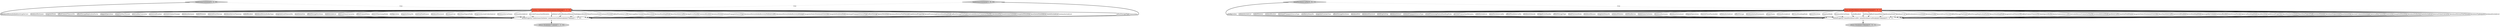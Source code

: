 digraph {
0 [style = filled, label = "return this@@@271@@@['1', '1', '0']", fillcolor = lightgray, shape = ellipse image = "AAA0AAABBB1BBB"];
4 [style = filled, label = "tombstonesOnDelete['0', '1', '0']", fillcolor = lightgray, shape = diamond image = "AAA0AAABBB2BBB"];
7 [style = filled, label = "xminFetchIntervalMs['0', '0', '1']", fillcolor = lightgray, shape = diamond image = "AAA0AAABBB3BBB"];
2 [style = filled, label = "boolean tombstonesOnDelete@@@269@@@['1', '1', '0']", fillcolor = tomato, shape = box image = "AAA0AAABBB1BBB"];
8 [style = filled, label = "doSetProperty(\"xminFetchIntervalMs\",xminFetchIntervalMs)@@@338@@@['0', '0', '1']", fillcolor = white, shape = ellipse image = "AAA0AAABBB3BBB"];
3 [style = filled, label = "tombstonesOnDelete['1', '0', '0']", fillcolor = lightgray, shape = diamond image = "AAA0AAABBB1BBB"];
1 [style = filled, label = "doSetProperty(\"tombstonesOnDelete\",tombstonesOnDelete)@@@270@@@['1', '1', '0']", fillcolor = white, shape = ellipse image = "AAA0AAABBB1BBB"];
6 [style = filled, label = "return this@@@339@@@['0', '0', '1']", fillcolor = lightgray, shape = ellipse image = "AAA0AAABBB3BBB"];
5 [style = filled, label = "long xminFetchIntervalMs@@@337@@@['0', '0', '1']", fillcolor = tomato, shape = box image = "AAA0AAABBB3BBB"];
5->8 [style = solid, label="configuration"];
5->8 [style = solid, label="columnIncludeList"];
2->1 [style = solid, label="offsetStorageTopic"];
2->1 [style = solid, label="converters"];
5->8 [style = solid, label="tableWhitelist"];
5->8 [style = solid, label="columnBlacklist"];
2->1 [style = solid, label="databaseHistoryKafkaBootstrapServers"];
5->8 [style = solid, label="datatypePropagateSourceType"];
5->8 [style = solid, label="slotRetryDelayMs"];
2->1 [style = solid, label="databaseHostname"];
5->8 [style = solid, label="snapshotCustomClass"];
5->8 [style = solid, label="offsetStoragePartitions"];
2->1 [style = solid, label="snapshotMode"];
2->1 [style = solid, label="offsetCommitTimeoutMs"];
5->8 [style = solid, label="databasePort"];
5->8 [style = solid, label="databasePassword"];
5->8 [style = solid, label="slotDropOnStop"];
2->1 [style = solid, label="offsetStorageReplicationFactor"];
2->1 [style = solid, label="skippedOperations"];
5->8 [style = solid, label="databaseSslcert"];
5->8 [style = solid, label="columnPropagateSourceType"];
5->8 [style = solid, label="eventProcessingFailureHandlingMode"];
5->8 [style = solid, label="provideTransactionMetadata"];
5->8 [style = solid, label="tableExcludeList"];
3->1 [style = bold, label=""];
2->1 [style = solid, label="snapshotMaxThreads"];
2->1 [style = solid, label="internalKeyConverter"];
2->1 [style = solid, label="autowiredEnabled"];
5->8 [style = solid, label="xminFetchIntervalMs"];
5->8 [style = solid, label="offsetFlushIntervalMs"];
2->1 [style = solid, label="includeSchemaChanges"];
5->8 [style = solid, label="databaseSslmode"];
5->8 [style = solid, label="bridgeErrorHandler"];
5->8 [style = solid, label="offsetStorageTopic"];
5->8 [style = solid, label="timePrecisionMode"];
2->1 [style = solid, label="databaseInstance"];
2->1 [style = solid, label="tableWhitelist"];
5->8 [style = solid, label="databaseDbname"];
2->1 [style = solid, label="sourceStructVersion"];
2->1 [style = solid, label="databaseServerTimezone"];
2->1 [style = solid, label="tableBlacklist"];
2->1 [style = solid, label="databaseHistoryKafkaTopic"];
2->1 [style = solid, label="snapshotLockTimeoutMs"];
5->8 [style = solid, label="snapshotDelayMs"];
5->8 [style = solid, label="schemaWhitelist"];
2->1 [style = solid, label="maxQueueSize"];
5->8 [style = solid, label="slotMaxRetries"];
5->8 [style = solid, label="tombstonesOnDelete"];
2->1 [style = solid, label="offsetStoragePartitions"];
2->1 [style = solid, label="tableIncludeList"];
5->8 [style = solid, label="databaseHostname"];
2->1 [style = solid, label="internalValueConverter"];
4->1 [style = bold, label=""];
7->5 [style = dotted, label="true"];
5->8 [style = solid, label="databaseSslrootcert"];
2->1 [style = solid, label="offsetCommitPolicy"];
2->1 [style = solid, label="sourceTimestampMode"];
5->8 [style = solid, label="skippedOperations"];
2->1 [style = solid, label="configuration"];
5->8 [style = solid, label="toastedValuePlaceholder"];
2->1 [style = solid, label="snapshotDelayMs"];
5->8 [style = solid, label="schemaIncludeList"];
5->8 [style = solid, label="offsetStorage"];
5->8 [style = solid, label="databaseInitialStatements"];
2->1 [style = solid, label="sanitizeFieldNames"];
5->8 [style = solid, label="pluginName"];
5->8 [style = solid, label="columnExcludeList"];
2->1 [style = solid, label="databasePassword"];
5->8 [style = solid, label="decimalHandlingMode"];
2->1 [style = solid, label="databaseUser"];
1->0 [style = bold, label=""];
2->1 [style = solid, label="heartbeatTopicsPrefix"];
5->8 [style = solid, label="queryFetchSize"];
2->1 [style = solid, label="snapshotIncludeCollectionList"];
5->8 [style = solid, label="snapshotMode"];
5->8 [style = solid, label="databaseServerName"];
5->8 [style = solid, label="tableBlacklist"];
2->1 [style = solid, label="databaseServerName"];
5->8 [style = solid, label="slotName"];
5->8 [style = solid, label="offsetCommitPolicy"];
5->8 [style = solid, label="publicationName"];
7->8 [style = bold, label=""];
2->1 [style = solid, label="columnExcludeList"];
2->1 [style = solid, label="provideTransactionMetadata"];
2->1 [style = solid, label="pollIntervalMs"];
2->1 [style = solid, label="databaseDbname"];
5->8 [style = solid, label="databaseUser"];
5->8 [style = solid, label="publicationAutocreateMode"];
2->1 [style = solid, label="tableIgnoreBuiltin"];
5->8 [style = solid, label="databaseSslkey"];
2->1 [style = solid, label="timePrecisionMode"];
5->8 [style = solid, label="sourceStructVersion"];
5->8 [style = solid, label="offsetStorageFileName"];
5->8 [style = solid, label="offsetStorageReplicationFactor"];
8->6 [style = bold, label=""];
2->1 [style = solid, label="columnWhitelist"];
2->1 [style = solid, label="offsetFlushIntervalMs"];
2->1 [style = solid, label="messageKeyColumns"];
5->8 [style = solid, label="binaryHandlingMode"];
2->1 [style = solid, label="maxBatchSize"];
5->8 [style = solid, label="snapshotLockTimeoutMs"];
2->1 [style = solid, label="decimalHandlingMode"];
5->8 [style = solid, label="offsetCommitTimeoutMs"];
5->8 [style = solid, label="tableIgnoreBuiltin"];
2->1 [style = solid, label="heartbeatIntervalMs"];
5->8 [style = solid, label="statusUpdateIntervalMs"];
2->1 [style = solid, label="bridgeErrorHandler"];
5->8 [style = solid, label="retriableRestartConnectorWaitMs"];
5->8 [style = solid, label="schemaRefreshMode"];
2->1 [style = solid, label="columnBlacklist"];
5->8 [style = solid, label="pollIntervalMs"];
2->1 [style = solid, label="databaseHistory"];
2->1 [style = solid, label="columnPropagateSourceType"];
2->1 [style = solid, label="databaseHistoryKafkaRecoveryPollIntervalMs"];
5->8 [style = solid, label="sanitizeFieldNames"];
2->1 [style = solid, label="databaseHistoryKafkaRecoveryAttempts"];
2->1 [style = solid, label="snapshotSelectStatementOverrides"];
4->2 [style = dotted, label="true"];
2->1 [style = solid, label="snapshotIsolationMode"];
5->8 [style = solid, label="snapshotSelectStatementOverrides"];
2->1 [style = solid, label="datatypePropagateSourceType"];
2->1 [style = solid, label="offsetStorage"];
5->8 [style = solid, label="heartbeatIntervalMs"];
5->8 [style = solid, label="autowiredEnabled"];
5->8 [style = solid, label="hstoreHandlingMode"];
2->1 [style = solid, label="queryFetchSize"];
2->1 [style = solid, label="databaseHistoryFileFilename"];
5->8 [style = solid, label="messageKeyColumns"];
5->8 [style = solid, label="schemaBlacklist"];
5->8 [style = solid, label="slotStreamParams"];
5->8 [style = solid, label="intervalHandlingMode"];
5->8 [style = solid, label="maxBatchSize"];
5->8 [style = solid, label="additionalProperties"];
2->1 [style = solid, label="additionalProperties"];
5->8 [style = solid, label="heartbeatActionQuery"];
2->1 [style = solid, label="eventProcessingFailureHandlingMode"];
5->8 [style = solid, label="heartbeatTopicsPrefix"];
5->8 [style = solid, label="columnWhitelist"];
2->1 [style = solid, label="offsetStorageFileName"];
5->8 [style = solid, label="databaseSslpassword"];
5->8 [style = solid, label="maxQueueSize"];
5->8 [style = solid, label="includeUnknownDatatypes"];
5->8 [style = solid, label="internalKeyConverter"];
5->8 [style = solid, label="converters"];
2->1 [style = solid, label="retriableRestartConnectorWaitMs"];
5->8 [style = solid, label="snapshotFetchSize"];
5->8 [style = solid, label="databaseSslfactory"];
3->2 [style = dotted, label="true"];
5->8 [style = solid, label="tableIncludeList"];
5->8 [style = solid, label="internalValueConverter"];
2->1 [style = solid, label="databasePort"];
5->8 [style = solid, label="databaseHistoryFileFilename"];
2->1 [style = solid, label="tombstonesOnDelete"];
5->8 [style = solid, label="databaseTcpkeepalive"];
2->1 [style = solid, label="snapshotFetchSize"];
2->1 [style = solid, label="maxQueueSizeInBytes"];
2->1 [style = solid, label="tableExcludeList"];
5->8 [style = solid, label="schemaExcludeList"];
2->1 [style = solid, label="columnIncludeList"];
}
